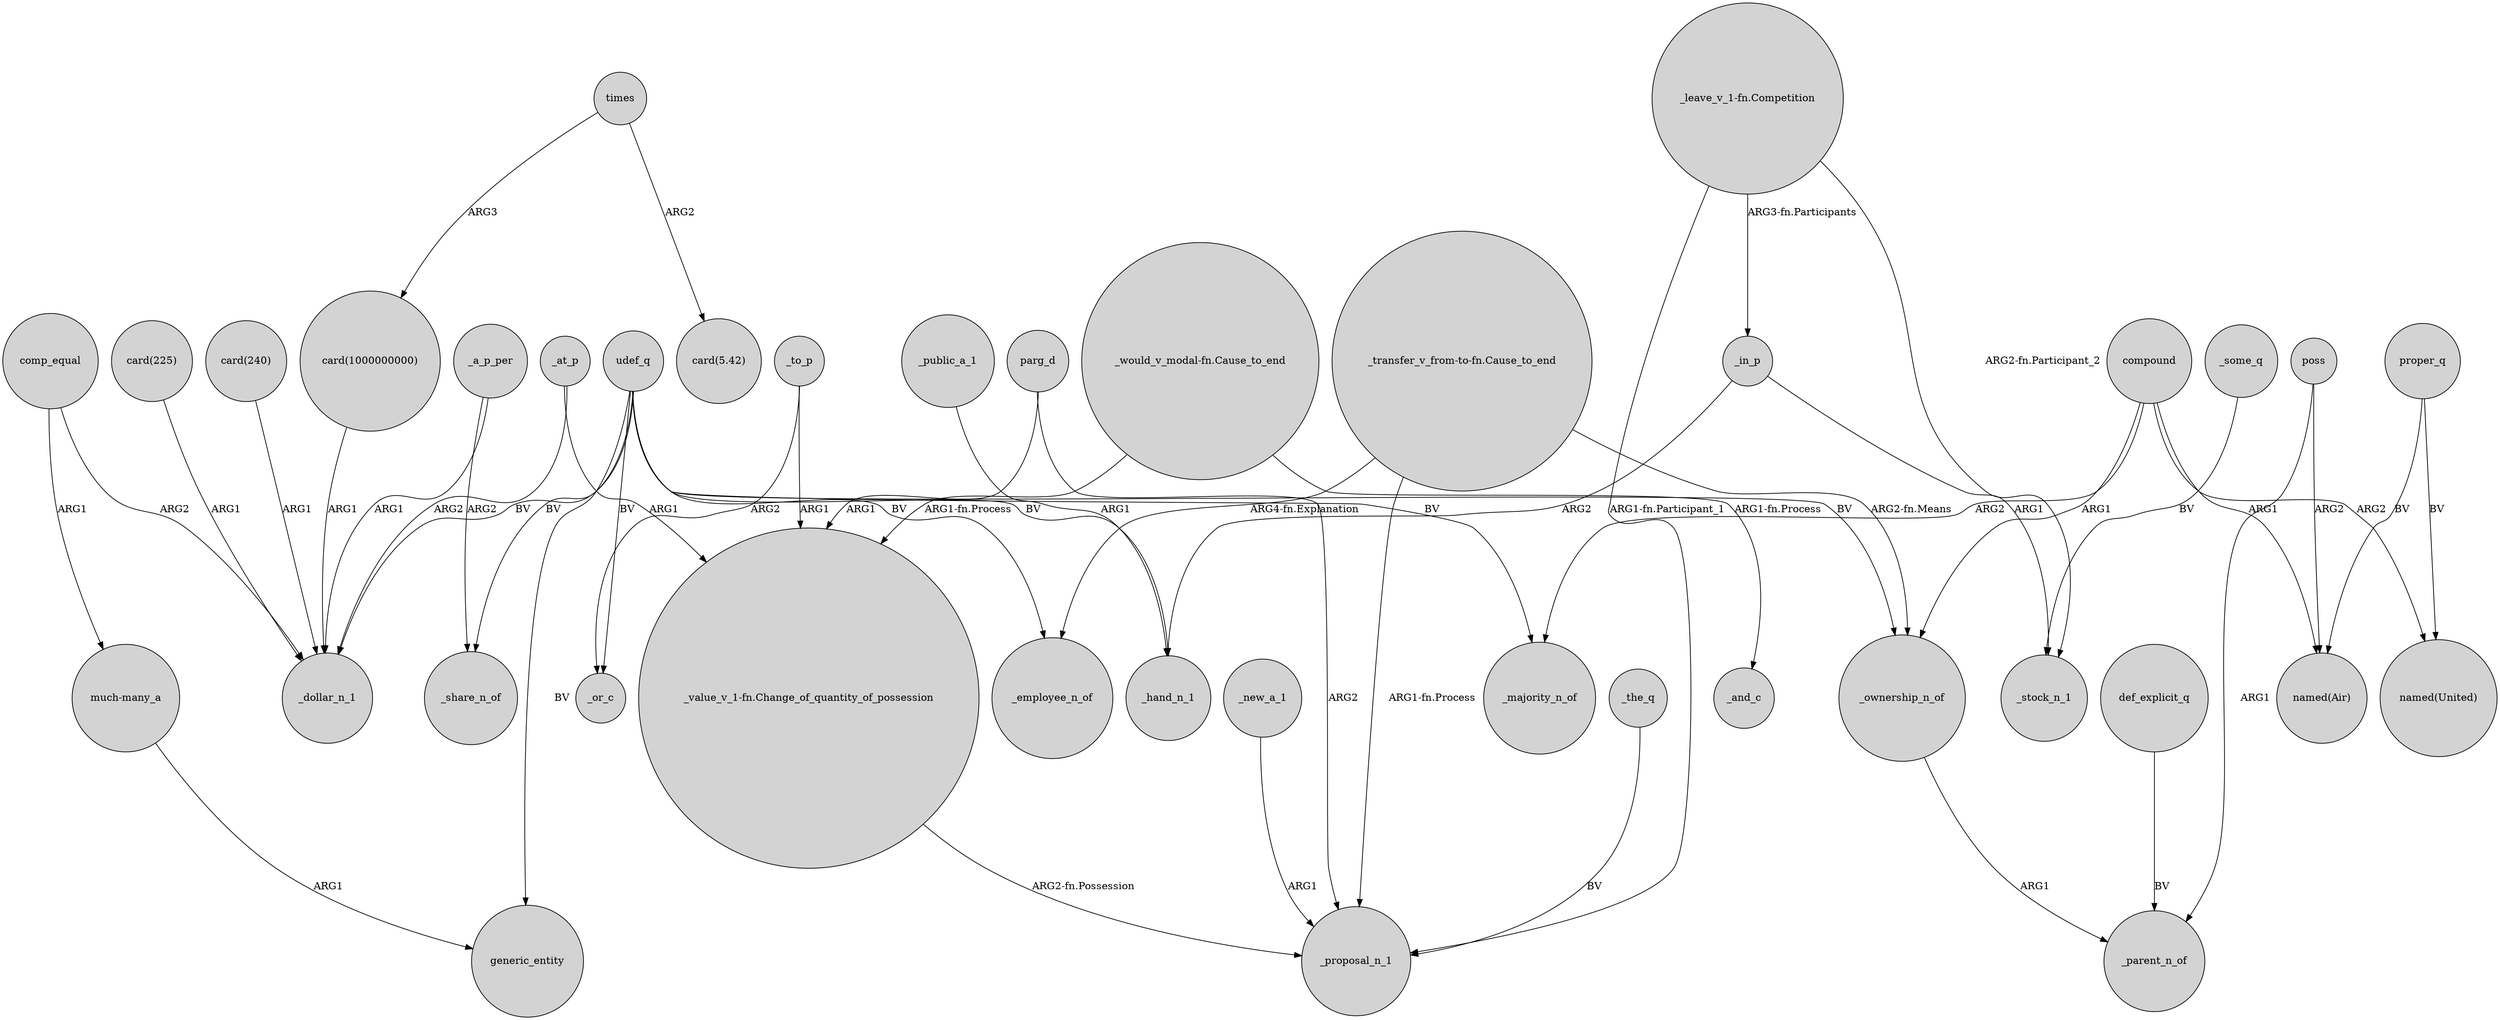 digraph {
	node [shape=circle style=filled]
	"card(1000000000)" -> _dollar_n_1 [label=ARG1]
	udef_q -> _hand_n_1 [label=BV]
	_to_p -> _or_c [label=ARG2]
	_some_q -> _stock_n_1 [label=BV]
	compound -> "named(Air)" [label=ARG1]
	_in_p -> _stock_n_1 [label=ARG1]
	compound -> _ownership_n_of [label=ARG1]
	times -> "card(5.42)" [label=ARG2]
	parg_d -> _proposal_n_1 [label=ARG2]
	parg_d -> "_value_v_1-fn.Change_of_quantity_of_possession" [label=ARG1]
	compound -> "named(United)" [label=ARG2]
	"card(225)" -> _dollar_n_1 [label=ARG1]
	"_leave_v_1-fn.Competition" -> _in_p [label="ARG3-fn.Participants"]
	"_would_v_modal-fn.Cause_to_end" -> _and_c [label="ARG1-fn.Process"]
	proper_q -> "named(Air)" [label=BV]
	_public_a_1 -> _hand_n_1 [label=ARG1]
	_the_q -> _proposal_n_1 [label=BV]
	"_transfer_v_from-to-fn.Cause_to_end" -> _employee_n_of [label="ARG4-fn.Explanation"]
	times -> "card(1000000000)" [label=ARG3]
	udef_q -> generic_entity [label=BV]
	udef_q -> _or_c [label=BV]
	def_explicit_q -> _parent_n_of [label=BV]
	"_transfer_v_from-to-fn.Cause_to_end" -> _ownership_n_of [label="ARG2-fn.Means"]
	udef_q -> _ownership_n_of [label=BV]
	comp_equal -> "much-many_a" [label=ARG1]
	"_transfer_v_from-to-fn.Cause_to_end" -> _proposal_n_1 [label="ARG1-fn.Process"]
	_at_p -> _dollar_n_1 [label=ARG2]
	comp_equal -> _dollar_n_1 [label=ARG2]
	_a_p_per -> _share_n_of [label=ARG2]
	"much-many_a" -> generic_entity [label=ARG1]
	_to_p -> "_value_v_1-fn.Change_of_quantity_of_possession" [label=ARG1]
	udef_q -> _share_n_of [label=BV]
	udef_q -> _dollar_n_1 [label=BV]
	proper_q -> "named(United)" [label=BV]
	_new_a_1 -> _proposal_n_1 [label=ARG1]
	"_leave_v_1-fn.Competition" -> _stock_n_1 [label="ARG2-fn.Participant_2"]
	_a_p_per -> _dollar_n_1 [label=ARG1]
	_at_p -> "_value_v_1-fn.Change_of_quantity_of_possession" [label=ARG1]
	"card(240)" -> _dollar_n_1 [label=ARG1]
	_in_p -> _hand_n_1 [label=ARG2]
	_ownership_n_of -> _parent_n_of [label=ARG1]
	poss -> "named(Air)" [label=ARG2]
	compound -> _majority_n_of [label=ARG2]
	poss -> _parent_n_of [label=ARG1]
	udef_q -> _majority_n_of [label=BV]
	udef_q -> _employee_n_of [label=BV]
	"_value_v_1-fn.Change_of_quantity_of_possession" -> _proposal_n_1 [label="ARG2-fn.Possession"]
	"_would_v_modal-fn.Cause_to_end" -> "_value_v_1-fn.Change_of_quantity_of_possession" [label="ARG1-fn.Process"]
	"_leave_v_1-fn.Competition" -> _proposal_n_1 [label="ARG1-fn.Participant_1"]
}

